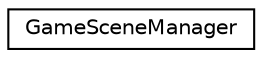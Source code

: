 digraph "Graphical Class Hierarchy"
{
 // LATEX_PDF_SIZE
  edge [fontname="Helvetica",fontsize="10",labelfontname="Helvetica",labelfontsize="10"];
  node [fontname="Helvetica",fontsize="10",shape=record];
  rankdir="LR";
  Node0 [label="GameSceneManager",height=0.2,width=0.4,color="black", fillcolor="white", style="filled",URL="$class_game_scene_manager.html",tooltip=" "];
}

